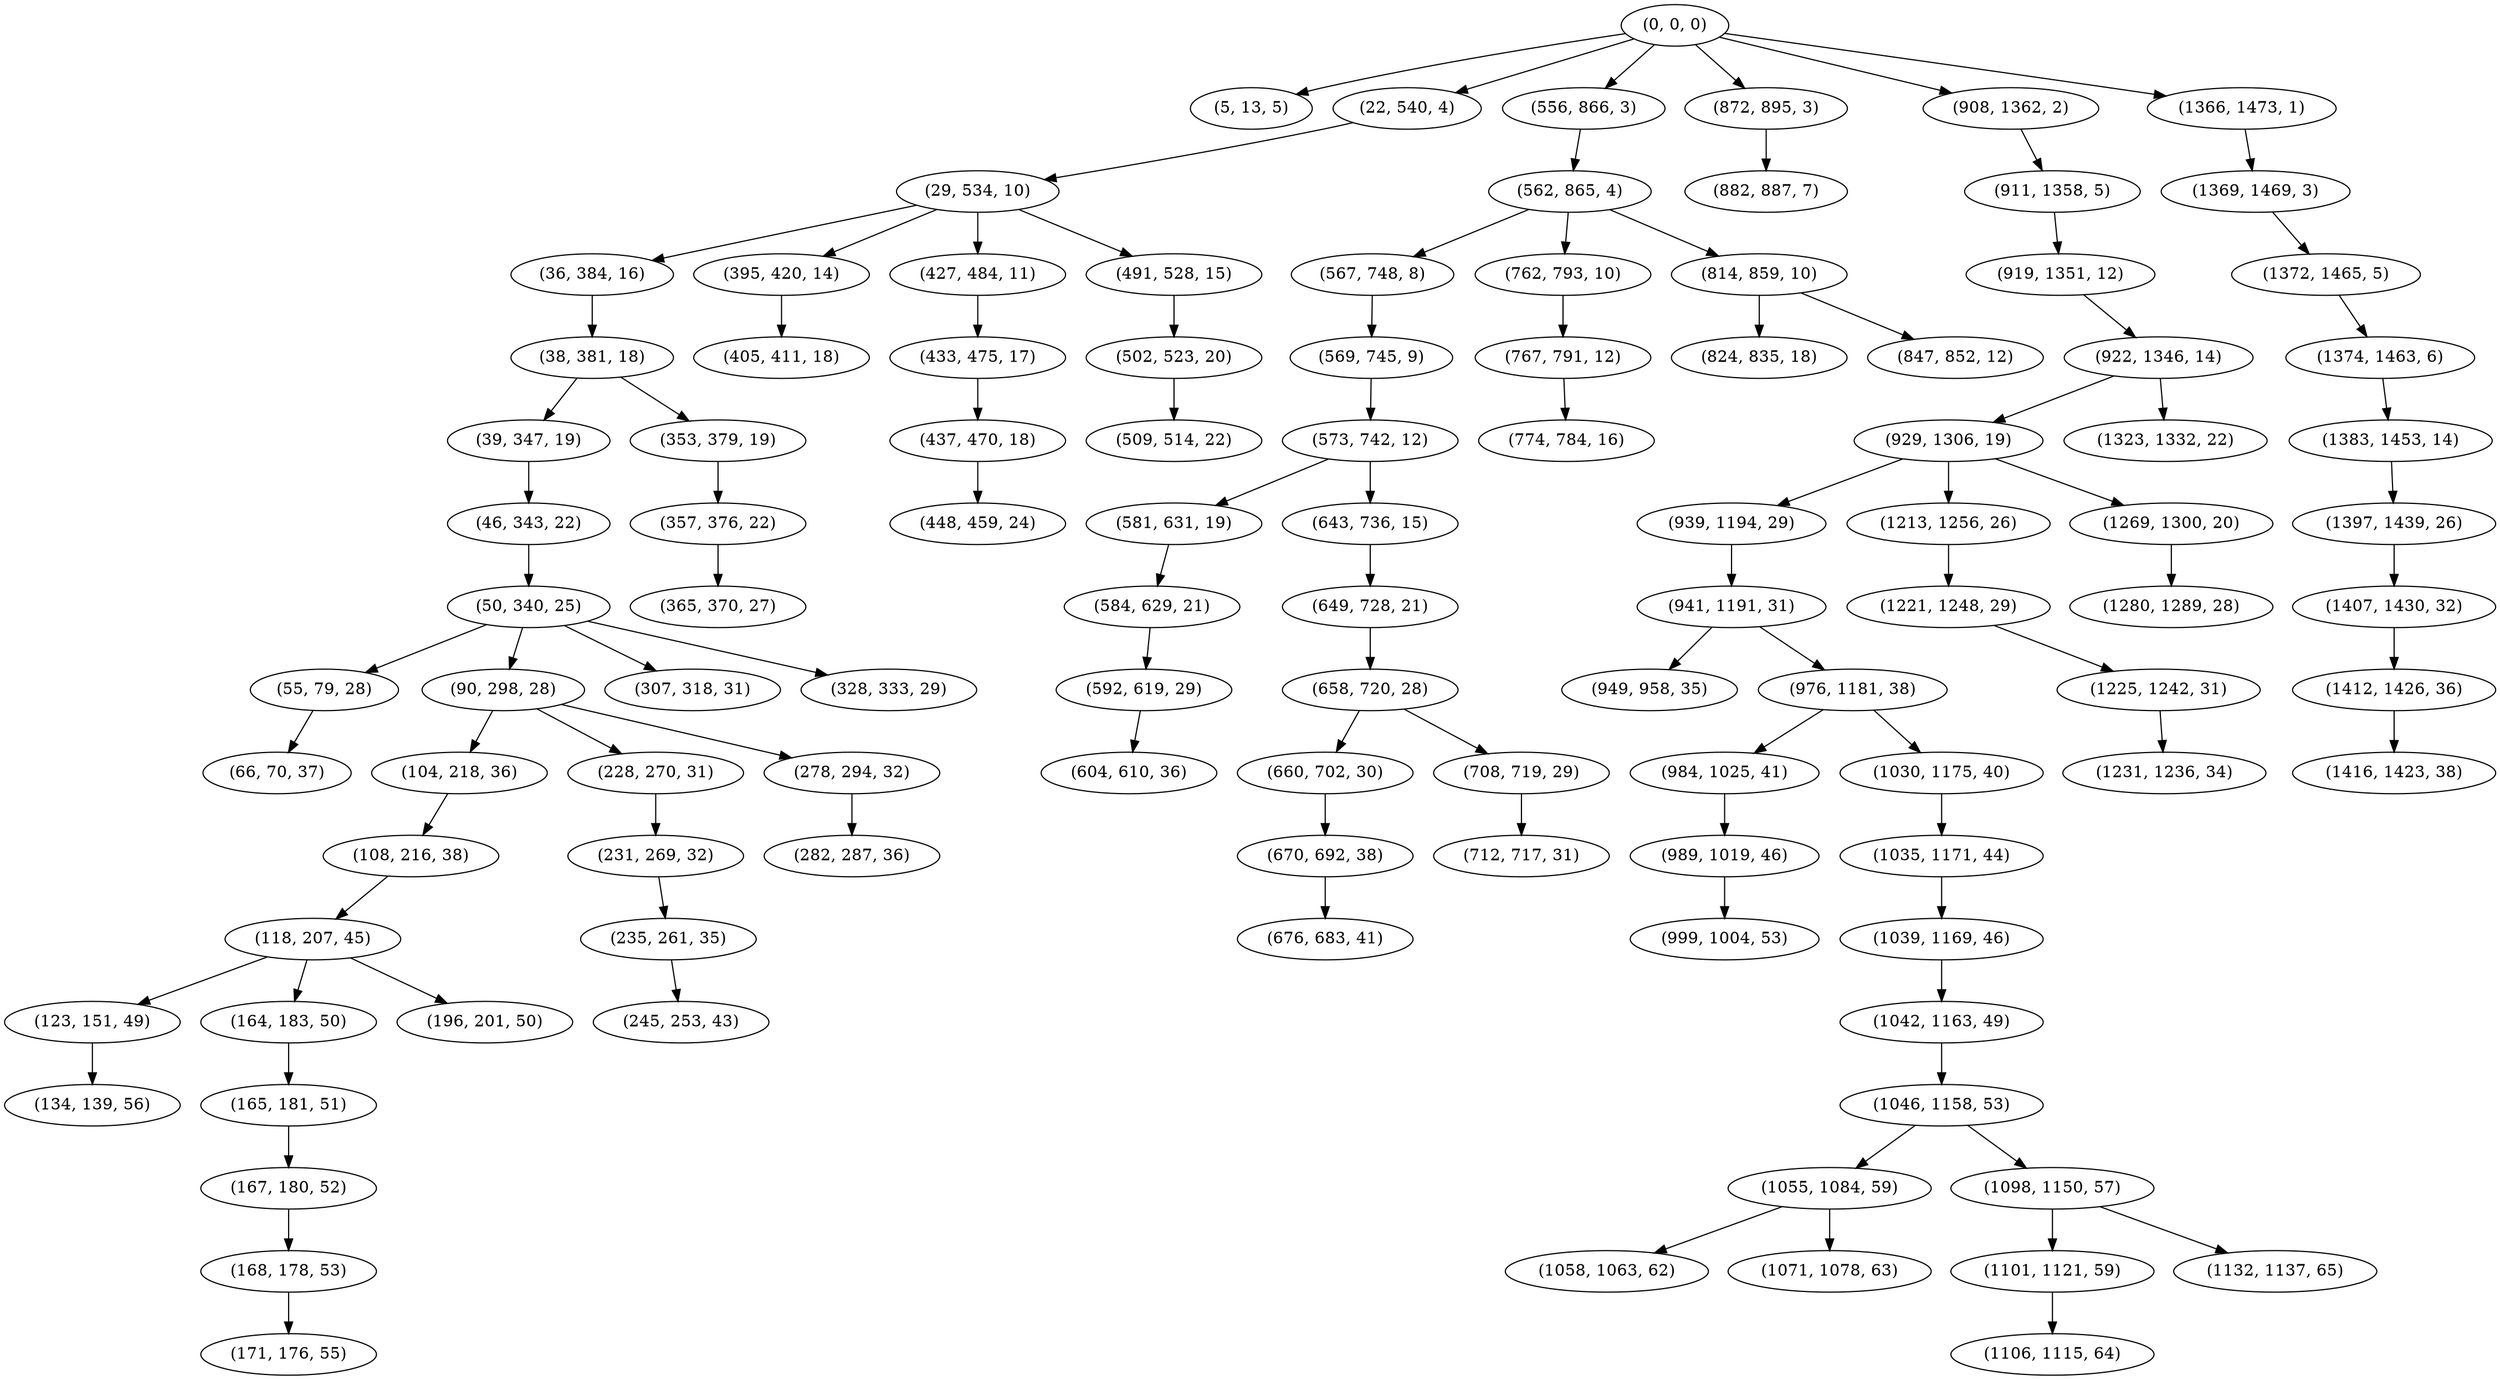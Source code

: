 digraph tree {
    "(0, 0, 0)";
    "(5, 13, 5)";
    "(22, 540, 4)";
    "(29, 534, 10)";
    "(36, 384, 16)";
    "(38, 381, 18)";
    "(39, 347, 19)";
    "(46, 343, 22)";
    "(50, 340, 25)";
    "(55, 79, 28)";
    "(66, 70, 37)";
    "(90, 298, 28)";
    "(104, 218, 36)";
    "(108, 216, 38)";
    "(118, 207, 45)";
    "(123, 151, 49)";
    "(134, 139, 56)";
    "(164, 183, 50)";
    "(165, 181, 51)";
    "(167, 180, 52)";
    "(168, 178, 53)";
    "(171, 176, 55)";
    "(196, 201, 50)";
    "(228, 270, 31)";
    "(231, 269, 32)";
    "(235, 261, 35)";
    "(245, 253, 43)";
    "(278, 294, 32)";
    "(282, 287, 36)";
    "(307, 318, 31)";
    "(328, 333, 29)";
    "(353, 379, 19)";
    "(357, 376, 22)";
    "(365, 370, 27)";
    "(395, 420, 14)";
    "(405, 411, 18)";
    "(427, 484, 11)";
    "(433, 475, 17)";
    "(437, 470, 18)";
    "(448, 459, 24)";
    "(491, 528, 15)";
    "(502, 523, 20)";
    "(509, 514, 22)";
    "(556, 866, 3)";
    "(562, 865, 4)";
    "(567, 748, 8)";
    "(569, 745, 9)";
    "(573, 742, 12)";
    "(581, 631, 19)";
    "(584, 629, 21)";
    "(592, 619, 29)";
    "(604, 610, 36)";
    "(643, 736, 15)";
    "(649, 728, 21)";
    "(658, 720, 28)";
    "(660, 702, 30)";
    "(670, 692, 38)";
    "(676, 683, 41)";
    "(708, 719, 29)";
    "(712, 717, 31)";
    "(762, 793, 10)";
    "(767, 791, 12)";
    "(774, 784, 16)";
    "(814, 859, 10)";
    "(824, 835, 18)";
    "(847, 852, 12)";
    "(872, 895, 3)";
    "(882, 887, 7)";
    "(908, 1362, 2)";
    "(911, 1358, 5)";
    "(919, 1351, 12)";
    "(922, 1346, 14)";
    "(929, 1306, 19)";
    "(939, 1194, 29)";
    "(941, 1191, 31)";
    "(949, 958, 35)";
    "(976, 1181, 38)";
    "(984, 1025, 41)";
    "(989, 1019, 46)";
    "(999, 1004, 53)";
    "(1030, 1175, 40)";
    "(1035, 1171, 44)";
    "(1039, 1169, 46)";
    "(1042, 1163, 49)";
    "(1046, 1158, 53)";
    "(1055, 1084, 59)";
    "(1058, 1063, 62)";
    "(1071, 1078, 63)";
    "(1098, 1150, 57)";
    "(1101, 1121, 59)";
    "(1106, 1115, 64)";
    "(1132, 1137, 65)";
    "(1213, 1256, 26)";
    "(1221, 1248, 29)";
    "(1225, 1242, 31)";
    "(1231, 1236, 34)";
    "(1269, 1300, 20)";
    "(1280, 1289, 28)";
    "(1323, 1332, 22)";
    "(1366, 1473, 1)";
    "(1369, 1469, 3)";
    "(1372, 1465, 5)";
    "(1374, 1463, 6)";
    "(1383, 1453, 14)";
    "(1397, 1439, 26)";
    "(1407, 1430, 32)";
    "(1412, 1426, 36)";
    "(1416, 1423, 38)";
    "(0, 0, 0)" -> "(5, 13, 5)";
    "(0, 0, 0)" -> "(22, 540, 4)";
    "(0, 0, 0)" -> "(556, 866, 3)";
    "(0, 0, 0)" -> "(872, 895, 3)";
    "(0, 0, 0)" -> "(908, 1362, 2)";
    "(0, 0, 0)" -> "(1366, 1473, 1)";
    "(22, 540, 4)" -> "(29, 534, 10)";
    "(29, 534, 10)" -> "(36, 384, 16)";
    "(29, 534, 10)" -> "(395, 420, 14)";
    "(29, 534, 10)" -> "(427, 484, 11)";
    "(29, 534, 10)" -> "(491, 528, 15)";
    "(36, 384, 16)" -> "(38, 381, 18)";
    "(38, 381, 18)" -> "(39, 347, 19)";
    "(38, 381, 18)" -> "(353, 379, 19)";
    "(39, 347, 19)" -> "(46, 343, 22)";
    "(46, 343, 22)" -> "(50, 340, 25)";
    "(50, 340, 25)" -> "(55, 79, 28)";
    "(50, 340, 25)" -> "(90, 298, 28)";
    "(50, 340, 25)" -> "(307, 318, 31)";
    "(50, 340, 25)" -> "(328, 333, 29)";
    "(55, 79, 28)" -> "(66, 70, 37)";
    "(90, 298, 28)" -> "(104, 218, 36)";
    "(90, 298, 28)" -> "(228, 270, 31)";
    "(90, 298, 28)" -> "(278, 294, 32)";
    "(104, 218, 36)" -> "(108, 216, 38)";
    "(108, 216, 38)" -> "(118, 207, 45)";
    "(118, 207, 45)" -> "(123, 151, 49)";
    "(118, 207, 45)" -> "(164, 183, 50)";
    "(118, 207, 45)" -> "(196, 201, 50)";
    "(123, 151, 49)" -> "(134, 139, 56)";
    "(164, 183, 50)" -> "(165, 181, 51)";
    "(165, 181, 51)" -> "(167, 180, 52)";
    "(167, 180, 52)" -> "(168, 178, 53)";
    "(168, 178, 53)" -> "(171, 176, 55)";
    "(228, 270, 31)" -> "(231, 269, 32)";
    "(231, 269, 32)" -> "(235, 261, 35)";
    "(235, 261, 35)" -> "(245, 253, 43)";
    "(278, 294, 32)" -> "(282, 287, 36)";
    "(353, 379, 19)" -> "(357, 376, 22)";
    "(357, 376, 22)" -> "(365, 370, 27)";
    "(395, 420, 14)" -> "(405, 411, 18)";
    "(427, 484, 11)" -> "(433, 475, 17)";
    "(433, 475, 17)" -> "(437, 470, 18)";
    "(437, 470, 18)" -> "(448, 459, 24)";
    "(491, 528, 15)" -> "(502, 523, 20)";
    "(502, 523, 20)" -> "(509, 514, 22)";
    "(556, 866, 3)" -> "(562, 865, 4)";
    "(562, 865, 4)" -> "(567, 748, 8)";
    "(562, 865, 4)" -> "(762, 793, 10)";
    "(562, 865, 4)" -> "(814, 859, 10)";
    "(567, 748, 8)" -> "(569, 745, 9)";
    "(569, 745, 9)" -> "(573, 742, 12)";
    "(573, 742, 12)" -> "(581, 631, 19)";
    "(573, 742, 12)" -> "(643, 736, 15)";
    "(581, 631, 19)" -> "(584, 629, 21)";
    "(584, 629, 21)" -> "(592, 619, 29)";
    "(592, 619, 29)" -> "(604, 610, 36)";
    "(643, 736, 15)" -> "(649, 728, 21)";
    "(649, 728, 21)" -> "(658, 720, 28)";
    "(658, 720, 28)" -> "(660, 702, 30)";
    "(658, 720, 28)" -> "(708, 719, 29)";
    "(660, 702, 30)" -> "(670, 692, 38)";
    "(670, 692, 38)" -> "(676, 683, 41)";
    "(708, 719, 29)" -> "(712, 717, 31)";
    "(762, 793, 10)" -> "(767, 791, 12)";
    "(767, 791, 12)" -> "(774, 784, 16)";
    "(814, 859, 10)" -> "(824, 835, 18)";
    "(814, 859, 10)" -> "(847, 852, 12)";
    "(872, 895, 3)" -> "(882, 887, 7)";
    "(908, 1362, 2)" -> "(911, 1358, 5)";
    "(911, 1358, 5)" -> "(919, 1351, 12)";
    "(919, 1351, 12)" -> "(922, 1346, 14)";
    "(922, 1346, 14)" -> "(929, 1306, 19)";
    "(922, 1346, 14)" -> "(1323, 1332, 22)";
    "(929, 1306, 19)" -> "(939, 1194, 29)";
    "(929, 1306, 19)" -> "(1213, 1256, 26)";
    "(929, 1306, 19)" -> "(1269, 1300, 20)";
    "(939, 1194, 29)" -> "(941, 1191, 31)";
    "(941, 1191, 31)" -> "(949, 958, 35)";
    "(941, 1191, 31)" -> "(976, 1181, 38)";
    "(976, 1181, 38)" -> "(984, 1025, 41)";
    "(976, 1181, 38)" -> "(1030, 1175, 40)";
    "(984, 1025, 41)" -> "(989, 1019, 46)";
    "(989, 1019, 46)" -> "(999, 1004, 53)";
    "(1030, 1175, 40)" -> "(1035, 1171, 44)";
    "(1035, 1171, 44)" -> "(1039, 1169, 46)";
    "(1039, 1169, 46)" -> "(1042, 1163, 49)";
    "(1042, 1163, 49)" -> "(1046, 1158, 53)";
    "(1046, 1158, 53)" -> "(1055, 1084, 59)";
    "(1046, 1158, 53)" -> "(1098, 1150, 57)";
    "(1055, 1084, 59)" -> "(1058, 1063, 62)";
    "(1055, 1084, 59)" -> "(1071, 1078, 63)";
    "(1098, 1150, 57)" -> "(1101, 1121, 59)";
    "(1098, 1150, 57)" -> "(1132, 1137, 65)";
    "(1101, 1121, 59)" -> "(1106, 1115, 64)";
    "(1213, 1256, 26)" -> "(1221, 1248, 29)";
    "(1221, 1248, 29)" -> "(1225, 1242, 31)";
    "(1225, 1242, 31)" -> "(1231, 1236, 34)";
    "(1269, 1300, 20)" -> "(1280, 1289, 28)";
    "(1366, 1473, 1)" -> "(1369, 1469, 3)";
    "(1369, 1469, 3)" -> "(1372, 1465, 5)";
    "(1372, 1465, 5)" -> "(1374, 1463, 6)";
    "(1374, 1463, 6)" -> "(1383, 1453, 14)";
    "(1383, 1453, 14)" -> "(1397, 1439, 26)";
    "(1397, 1439, 26)" -> "(1407, 1430, 32)";
    "(1407, 1430, 32)" -> "(1412, 1426, 36)";
    "(1412, 1426, 36)" -> "(1416, 1423, 38)";
}
